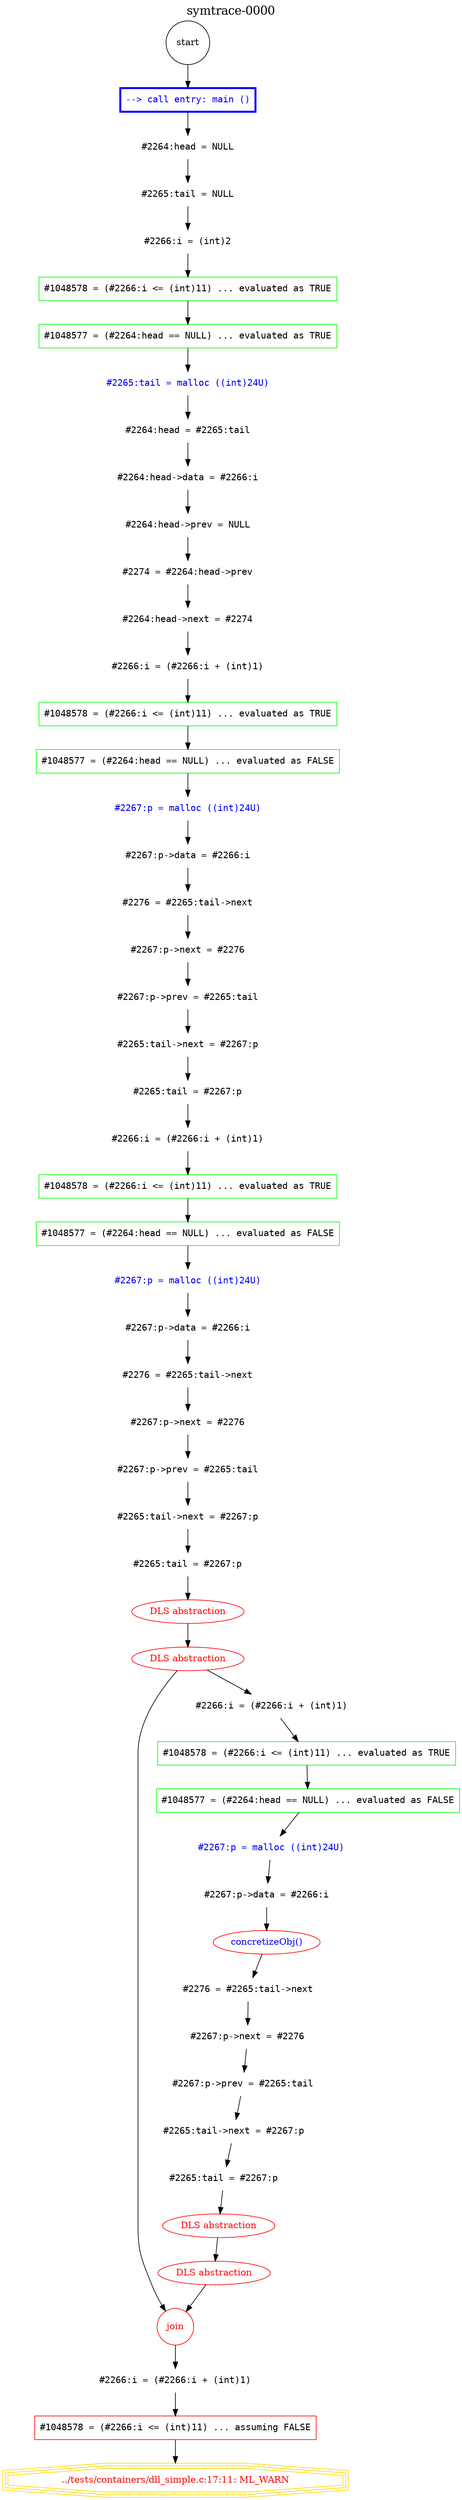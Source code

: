 digraph "symtrace-0000" {
	label=<<FONT POINT-SIZE="18">symtrace-0000</FONT>>;
	labelloc=t;
	"0x13766a0" [shape=tripleoctagon, fontcolor=monospace, color=gold, fontcolor=red, label="../tests/containers/dll_simple.c:17:11: ML_WARN"];
	"0x13792f0" [shape=box, fontname=monospace, tooltip="../tests/containers/dll_simple.c:17:11: L2", color=red, fontcolor=black, label="#1048578 = (#2266:i <= (int)11) ... assuming FALSE"];
	"0x13792f0" -> "0x13766a0" [color=black, fontcolor=black];
	"0x1375c60" [shape=plaintext, fontname=monospace, fontcolor=black, label="#2266:i = (#2266:i + (int)1)", tooltip="../tests/containers/dll_simple.c:34:9: L6"];
	"0x1375c60" -> "0x13792f0" [color=black, fontcolor=black];
	"0x13c4aa0" [shape=circle, color=red, fontcolor=red, label="join"];
	"0x13c4aa0" -> "0x1375c60" [color=black, fontcolor=black];
	"0x1376070" [shape=ellipse, color=red, fontcolor=red, label="DLS abstraction"];
	"0x1376070" -> "0x13c4aa0" [color=black, fontcolor=black];
	"0x137f820" [shape=ellipse, color=red, fontcolor=red, label="DLS abstraction"];
	"0x137f820" -> "0x1376070" [color=black, fontcolor=black];
	"0x139de10" [shape=plaintext, fontname=monospace, fontcolor=black, label="#2265:tail = #2267:p", tooltip="../tests/containers/dll_simple.c:31:18: L5"];
	"0x139de10" -> "0x137f820" [color=black, fontcolor=black];
	"0x1375750" [shape=plaintext, fontname=monospace, fontcolor=black, label="#2265:tail->next = #2267:p", tooltip="../tests/containers/dll_simple.c:30:24: L5"];
	"0x1375750" -> "0x139de10" [color=black, fontcolor=black];
	"0x1375680" [shape=plaintext, fontname=monospace, fontcolor=black, label="#2267:p->prev = #2265:tail", tooltip="../tests/containers/dll_simple.c:29:21: L5"];
	"0x1375680" -> "0x1375750" [color=black, fontcolor=black];
	"0x13ba060" [shape=plaintext, fontname=monospace, fontcolor=black, label="#2267:p->next = #2276", tooltip="../tests/containers/dll_simple.c:28:21: L5"];
	"0x13ba060" -> "0x1375680" [color=black, fontcolor=black];
	"0x139eda0" [shape=plaintext, fontname=monospace, fontcolor=black, label="#2276 = #2265:tail->next", tooltip="../tests/containers/dll_simple.c:28:27: L5"];
	"0x139eda0" -> "0x13ba060" [color=black, fontcolor=black];
	"0x1373f90" [shape=ellipse, color=red, fontcolor=blue, label="concretizeObj()"];
	"0x1373f90" -> "0x139eda0" [color=black, fontcolor=black];
	"0x1379020" [shape=plaintext, fontname=monospace, fontcolor=black, label="#2267:p->data = #2266:i", tooltip="../tests/containers/dll_simple.c:27:21: L5"];
	"0x1379020" -> "0x1373f90" [color=black, fontcolor=black];
	"0x139db60" [shape=plaintext, fontname=monospace, fontcolor=blue, label="#2267:p = malloc ((int)24U)", tooltip="../tests/containers/dll_simple.c:26:25: L5"];
	"0x139db60" -> "0x1379020" [color=black, fontcolor=black];
	"0x13b0dd0" [shape=box, fontname=monospace, tooltip="../tests/containers/dll_simple.c:18:12: L3", color=green, fontcolor=black, label="#1048577 = (#2264:head == NULL) ... evaluated as FALSE"];
	"0x13b0dd0" -> "0x139db60" [color=black, fontcolor=black];
	"0x13702f0" [shape=box, fontname=monospace, tooltip="../tests/containers/dll_simple.c:17:11: L2", color=green, fontcolor=black, label="#1048578 = (#2266:i <= (int)11) ... evaluated as TRUE"];
	"0x13702f0" -> "0x13b0dd0" [color=black, fontcolor=black];
	"0x137e950" [shape=plaintext, fontname=monospace, fontcolor=black, label="#2266:i = (#2266:i + (int)1)", tooltip="../tests/containers/dll_simple.c:34:9: L6"];
	"0x137e950" -> "0x13702f0" [color=black, fontcolor=black];
	"0x1378720" [shape=ellipse, color=red, fontcolor=red, label="DLS abstraction"];
	"0x1378720" -> "0x137e950" [color=black, fontcolor=black];
	"0x1370030" [shape=ellipse, color=red, fontcolor=red, label="DLS abstraction"];
	"0x1370030" -> "0x1378720" [color=black, fontcolor=black];
	"0x13b0860" [shape=plaintext, fontname=monospace, fontcolor=black, label="#2265:tail = #2267:p", tooltip="../tests/containers/dll_simple.c:31:18: L5"];
	"0x13b0860" -> "0x1370030" [color=black, fontcolor=black];
	"0x13b0af0" [shape=plaintext, fontname=monospace, fontcolor=black, label="#2265:tail->next = #2267:p", tooltip="../tests/containers/dll_simple.c:30:24: L5"];
	"0x13b0af0" -> "0x13b0860" [color=black, fontcolor=black];
	"0x1379d40" [shape=plaintext, fontname=monospace, fontcolor=black, label="#2267:p->prev = #2265:tail", tooltip="../tests/containers/dll_simple.c:29:21: L5"];
	"0x1379d40" -> "0x13b0af0" [color=black, fontcolor=black];
	"0x13785b0" [shape=plaintext, fontname=monospace, fontcolor=black, label="#2267:p->next = #2276", tooltip="../tests/containers/dll_simple.c:28:21: L5"];
	"0x13785b0" -> "0x1379d40" [color=black, fontcolor=black];
	"0x13b15a0" [shape=plaintext, fontname=monospace, fontcolor=black, label="#2276 = #2265:tail->next", tooltip="../tests/containers/dll_simple.c:28:27: L5"];
	"0x13b15a0" -> "0x13785b0" [color=black, fontcolor=black];
	"0x137e040" [shape=plaintext, fontname=monospace, fontcolor=black, label="#2267:p->data = #2266:i", tooltip="../tests/containers/dll_simple.c:27:21: L5"];
	"0x137e040" -> "0x13b15a0" [color=black, fontcolor=black];
	"0x13b0aa0" [shape=plaintext, fontname=monospace, fontcolor=blue, label="#2267:p = malloc ((int)24U)", tooltip="../tests/containers/dll_simple.c:26:25: L5"];
	"0x13b0aa0" -> "0x137e040" [color=black, fontcolor=black];
	"0x13786c0" [shape=box, fontname=monospace, tooltip="../tests/containers/dll_simple.c:18:12: L3", color=green, fontcolor=black, label="#1048577 = (#2264:head == NULL) ... evaluated as FALSE"];
	"0x13786c0" -> "0x13b0aa0" [color=black, fontcolor=black];
	"0x136d720" [shape=box, fontname=monospace, tooltip="../tests/containers/dll_simple.c:17:11: L2", color=green, fontcolor=black, label="#1048578 = (#2266:i <= (int)11) ... evaluated as TRUE"];
	"0x136d720" -> "0x13786c0" [color=black, fontcolor=black];
	"0x13b0530" [shape=plaintext, fontname=monospace, fontcolor=black, label="#2266:i = (#2266:i + (int)1)", tooltip="../tests/containers/dll_simple.c:34:9: L6"];
	"0x13b0530" -> "0x136d720" [color=black, fontcolor=black];
	"0x1370240" [shape=plaintext, fontname=monospace, fontcolor=black, label="#2265:tail = #2267:p", tooltip="../tests/containers/dll_simple.c:31:18: L5"];
	"0x1370240" -> "0x13b0530" [color=black, fontcolor=black];
	"0x1373db0" [shape=plaintext, fontname=monospace, fontcolor=black, label="#2265:tail->next = #2267:p", tooltip="../tests/containers/dll_simple.c:30:24: L5"];
	"0x1373db0" -> "0x1370240" [color=black, fontcolor=black];
	"0x1373220" [shape=plaintext, fontname=monospace, fontcolor=black, label="#2267:p->prev = #2265:tail", tooltip="../tests/containers/dll_simple.c:29:21: L5"];
	"0x1373220" -> "0x1373db0" [color=black, fontcolor=black];
	"0x13664d0" [shape=plaintext, fontname=monospace, fontcolor=black, label="#2267:p->next = #2276", tooltip="../tests/containers/dll_simple.c:28:21: L5"];
	"0x13664d0" -> "0x1373220" [color=black, fontcolor=black];
	"0x13663f0" [shape=plaintext, fontname=monospace, fontcolor=black, label="#2276 = #2265:tail->next", tooltip="../tests/containers/dll_simple.c:28:27: L5"];
	"0x13663f0" -> "0x13664d0" [color=black, fontcolor=black];
	"0x1372810" [shape=plaintext, fontname=monospace, fontcolor=black, label="#2267:p->data = #2266:i", tooltip="../tests/containers/dll_simple.c:27:21: L5"];
	"0x1372810" -> "0x13663f0" [color=black, fontcolor=black];
	"0x1372a70" [shape=plaintext, fontname=monospace, fontcolor=blue, label="#2267:p = malloc ((int)24U)", tooltip="../tests/containers/dll_simple.c:26:25: L5"];
	"0x1372a70" -> "0x1372810" [color=black, fontcolor=black];
	"0x1365090" [shape=box, fontname=monospace, tooltip="../tests/containers/dll_simple.c:18:12: L3", color=green, fontcolor=black, label="#1048577 = (#2264:head == NULL) ... evaluated as FALSE"];
	"0x1365090" -> "0x1372a70" [color=black, fontcolor=black];
	"0x1370ef0" [shape=box, fontname=monospace, tooltip="../tests/containers/dll_simple.c:17:11: L2", color=green, fontcolor=black, label="#1048578 = (#2266:i <= (int)11) ... evaluated as TRUE"];
	"0x1370ef0" -> "0x1365090" [color=black, fontcolor=black];
	"0x136e4c0" [shape=plaintext, fontname=monospace, fontcolor=black, label="#2266:i = (#2266:i + (int)1)", tooltip="../tests/containers/dll_simple.c:34:9: L6"];
	"0x136e4c0" -> "0x1370ef0" [color=black, fontcolor=black];
	"0x1365e50" [shape=plaintext, fontname=monospace, fontcolor=black, label="#2264:head->next = #2274", tooltip="../tests/containers/dll_simple.c:23:24: L4"];
	"0x1365e50" -> "0x136e4c0" [color=black, fontcolor=black];
	"0x136e510" [shape=plaintext, fontname=monospace, fontcolor=black, label="#2274 = #2264:head->prev", tooltip="../tests/containers/dll_simple.c:23:30: L4"];
	"0x136e510" -> "0x1365e50" [color=black, fontcolor=black];
	"0x1365930" [shape=plaintext, fontname=monospace, fontcolor=black, label="#2264:head->prev = NULL", tooltip="../tests/containers/dll_simple.c:22:24: L4"];
	"0x1365930" -> "0x136e510" [color=black, fontcolor=black];
	"0x136d840" [shape=plaintext, fontname=monospace, fontcolor=black, label="#2264:head->data = #2266:i", tooltip="../tests/containers/dll_simple.c:21:24: L4"];
	"0x136d840" -> "0x1365930" [color=black, fontcolor=black];
	"0x136e2f0" [shape=plaintext, fontname=monospace, fontcolor=black, label="#2264:head = #2265:tail", tooltip="../tests/containers/dll_simple.c:20:18: L4"];
	"0x136e2f0" -> "0x136d840" [color=black, fontcolor=black];
	"0x136cec0" [shape=plaintext, fontname=monospace, fontcolor=blue, label="#2265:tail = malloc ((int)24U)", tooltip="../tests/containers/dll_simple.c:19:18: L4"];
	"0x136cec0" -> "0x136e2f0" [color=black, fontcolor=black];
	"0x13c38b0" [shape=box, fontname=monospace, tooltip="../tests/containers/dll_simple.c:18:12: L3", color=green, fontcolor=black, label="#1048577 = (#2264:head == NULL) ... evaluated as TRUE"];
	"0x13c38b0" -> "0x136cec0" [color=black, fontcolor=black];
	"0x13c91a0" [shape=box, fontname=monospace, tooltip="../tests/containers/dll_simple.c:17:11: L2", color=green, fontcolor=black, label="#1048578 = (#2266:i <= (int)11) ... evaluated as TRUE"];
	"0x13c91a0" -> "0x13c38b0" [color=black, fontcolor=black];
	"0x13c39d0" [shape=plaintext, fontname=monospace, fontcolor=black, label="#2266:i = (int)2", tooltip="../tests/containers/dll_simple.c:15:9: L1"];
	"0x13c39d0" -> "0x13c91a0" [color=black, fontcolor=black];
	"0x13c2f80" [shape=plaintext, fontname=monospace, fontcolor=black, label="#2265:tail = NULL", tooltip="../tests/containers/dll_simple.c:14:17: L1"];
	"0x13c2f80" -> "0x13c39d0" [color=black, fontcolor=black];
	"0x13d0e10" [shape=plaintext, fontname=monospace, fontcolor=black, label="#2264:head = NULL", tooltip="../tests/containers/dll_simple.c:13:17: L1"];
	"0x13d0e10" -> "0x13c2f80" [color=black, fontcolor=black];
	"0x13c8450" [shape=box, fontname=monospace, color=blue, fontcolor=blue, penwidth=3.0, label="--> call entry: main ()", tooltip="../tests/containers/dll_simple.c:11:5: L1"];
	"0x13c8450" -> "0x13d0e10" [color=black, fontcolor=black];
	"0x13fa5d0" [shape=circle, color=black, fontcolor=black, label="start"];
	"0x13fa5d0" -> "0x13c8450" [color=black, fontcolor=black];
	"0x1378720" [shape=ellipse, color=red, fontcolor=red, label="DLS abstraction"];
	"0x1378720" -> "0x13c4aa0" [color=black, fontcolor=black];
}
